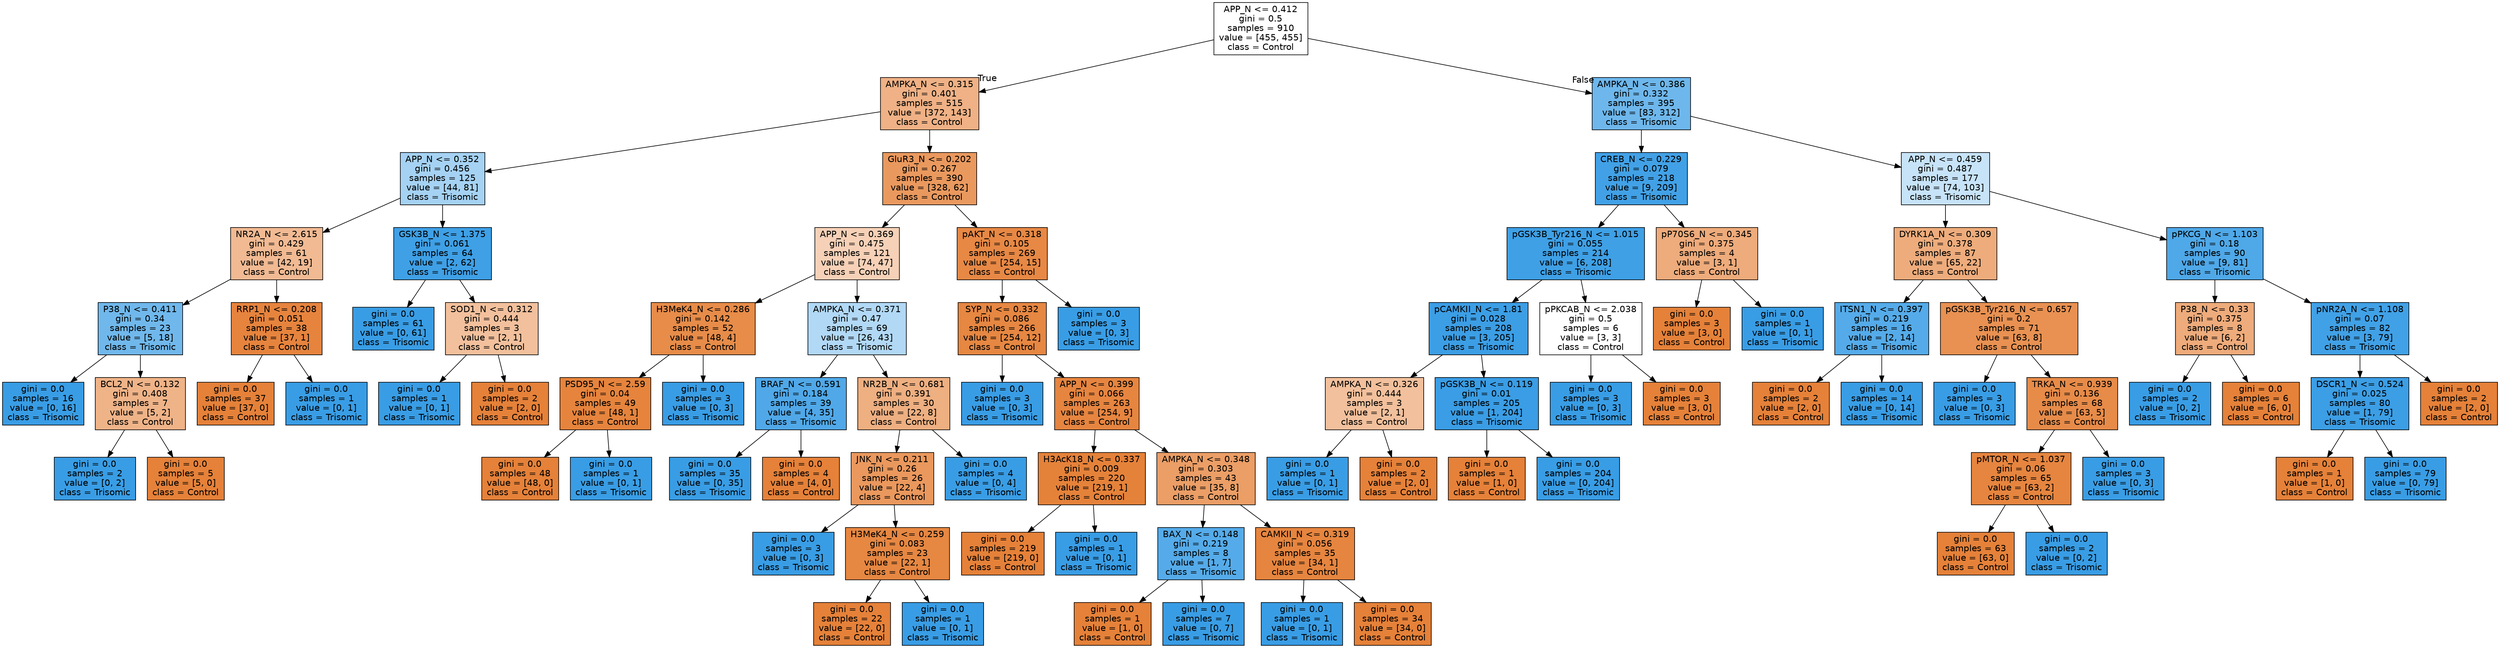 digraph Tree {
node [shape=box, style="filled", color="black", fontname="helvetica"] ;
edge [fontname="helvetica"] ;
0 [label="APP_N <= 0.412\ngini = 0.5\nsamples = 910\nvalue = [455, 455]\nclass = Control", fillcolor="#ffffff"] ;
1 [label="AMPKA_N <= 0.315\ngini = 0.401\nsamples = 515\nvalue = [372, 143]\nclass = Control", fillcolor="#efb185"] ;
0 -> 1 [labeldistance=2.5, labelangle=45, headlabel="True"] ;
2 [label="APP_N <= 0.352\ngini = 0.456\nsamples = 125\nvalue = [44, 81]\nclass = Trisomic", fillcolor="#a5d2f3"] ;
1 -> 2 ;
3 [label="NR2A_N <= 2.615\ngini = 0.429\nsamples = 61\nvalue = [42, 19]\nclass = Control", fillcolor="#f1ba93"] ;
2 -> 3 ;
4 [label="P38_N <= 0.411\ngini = 0.34\nsamples = 23\nvalue = [5, 18]\nclass = Trisomic", fillcolor="#70b8ec"] ;
3 -> 4 ;
5 [label="gini = 0.0\nsamples = 16\nvalue = [0, 16]\nclass = Trisomic", fillcolor="#399de5"] ;
4 -> 5 ;
6 [label="BCL2_N <= 0.132\ngini = 0.408\nsamples = 7\nvalue = [5, 2]\nclass = Control", fillcolor="#efb388"] ;
4 -> 6 ;
7 [label="gini = 0.0\nsamples = 2\nvalue = [0, 2]\nclass = Trisomic", fillcolor="#399de5"] ;
6 -> 7 ;
8 [label="gini = 0.0\nsamples = 5\nvalue = [5, 0]\nclass = Control", fillcolor="#e58139"] ;
6 -> 8 ;
9 [label="RRP1_N <= 0.208\ngini = 0.051\nsamples = 38\nvalue = [37, 1]\nclass = Control", fillcolor="#e6843e"] ;
3 -> 9 ;
10 [label="gini = 0.0\nsamples = 37\nvalue = [37, 0]\nclass = Control", fillcolor="#e58139"] ;
9 -> 10 ;
11 [label="gini = 0.0\nsamples = 1\nvalue = [0, 1]\nclass = Trisomic", fillcolor="#399de5"] ;
9 -> 11 ;
12 [label="GSK3B_N <= 1.375\ngini = 0.061\nsamples = 64\nvalue = [2, 62]\nclass = Trisomic", fillcolor="#3fa0e6"] ;
2 -> 12 ;
13 [label="gini = 0.0\nsamples = 61\nvalue = [0, 61]\nclass = Trisomic", fillcolor="#399de5"] ;
12 -> 13 ;
14 [label="SOD1_N <= 0.312\ngini = 0.444\nsamples = 3\nvalue = [2, 1]\nclass = Control", fillcolor="#f2c09c"] ;
12 -> 14 ;
15 [label="gini = 0.0\nsamples = 1\nvalue = [0, 1]\nclass = Trisomic", fillcolor="#399de5"] ;
14 -> 15 ;
16 [label="gini = 0.0\nsamples = 2\nvalue = [2, 0]\nclass = Control", fillcolor="#e58139"] ;
14 -> 16 ;
17 [label="GluR3_N <= 0.202\ngini = 0.267\nsamples = 390\nvalue = [328, 62]\nclass = Control", fillcolor="#ea995e"] ;
1 -> 17 ;
18 [label="APP_N <= 0.369\ngini = 0.475\nsamples = 121\nvalue = [74, 47]\nclass = Control", fillcolor="#f6d1b7"] ;
17 -> 18 ;
19 [label="H3MeK4_N <= 0.286\ngini = 0.142\nsamples = 52\nvalue = [48, 4]\nclass = Control", fillcolor="#e78c49"] ;
18 -> 19 ;
20 [label="PSD95_N <= 2.59\ngini = 0.04\nsamples = 49\nvalue = [48, 1]\nclass = Control", fillcolor="#e6843d"] ;
19 -> 20 ;
21 [label="gini = 0.0\nsamples = 48\nvalue = [48, 0]\nclass = Control", fillcolor="#e58139"] ;
20 -> 21 ;
22 [label="gini = 0.0\nsamples = 1\nvalue = [0, 1]\nclass = Trisomic", fillcolor="#399de5"] ;
20 -> 22 ;
23 [label="gini = 0.0\nsamples = 3\nvalue = [0, 3]\nclass = Trisomic", fillcolor="#399de5"] ;
19 -> 23 ;
24 [label="AMPKA_N <= 0.371\ngini = 0.47\nsamples = 69\nvalue = [26, 43]\nclass = Trisomic", fillcolor="#b1d8f5"] ;
18 -> 24 ;
25 [label="BRAF_N <= 0.591\ngini = 0.184\nsamples = 39\nvalue = [4, 35]\nclass = Trisomic", fillcolor="#50a8e8"] ;
24 -> 25 ;
26 [label="gini = 0.0\nsamples = 35\nvalue = [0, 35]\nclass = Trisomic", fillcolor="#399de5"] ;
25 -> 26 ;
27 [label="gini = 0.0\nsamples = 4\nvalue = [4, 0]\nclass = Control", fillcolor="#e58139"] ;
25 -> 27 ;
28 [label="NR2B_N <= 0.681\ngini = 0.391\nsamples = 30\nvalue = [22, 8]\nclass = Control", fillcolor="#eeaf81"] ;
24 -> 28 ;
29 [label="JNK_N <= 0.211\ngini = 0.26\nsamples = 26\nvalue = [22, 4]\nclass = Control", fillcolor="#ea985d"] ;
28 -> 29 ;
30 [label="gini = 0.0\nsamples = 3\nvalue = [0, 3]\nclass = Trisomic", fillcolor="#399de5"] ;
29 -> 30 ;
31 [label="H3MeK4_N <= 0.259\ngini = 0.083\nsamples = 23\nvalue = [22, 1]\nclass = Control", fillcolor="#e68742"] ;
29 -> 31 ;
32 [label="gini = 0.0\nsamples = 22\nvalue = [22, 0]\nclass = Control", fillcolor="#e58139"] ;
31 -> 32 ;
33 [label="gini = 0.0\nsamples = 1\nvalue = [0, 1]\nclass = Trisomic", fillcolor="#399de5"] ;
31 -> 33 ;
34 [label="gini = 0.0\nsamples = 4\nvalue = [0, 4]\nclass = Trisomic", fillcolor="#399de5"] ;
28 -> 34 ;
35 [label="pAKT_N <= 0.318\ngini = 0.105\nsamples = 269\nvalue = [254, 15]\nclass = Control", fillcolor="#e78845"] ;
17 -> 35 ;
36 [label="SYP_N <= 0.332\ngini = 0.086\nsamples = 266\nvalue = [254, 12]\nclass = Control", fillcolor="#e68742"] ;
35 -> 36 ;
37 [label="gini = 0.0\nsamples = 3\nvalue = [0, 3]\nclass = Trisomic", fillcolor="#399de5"] ;
36 -> 37 ;
38 [label="APP_N <= 0.399\ngini = 0.066\nsamples = 263\nvalue = [254, 9]\nclass = Control", fillcolor="#e68540"] ;
36 -> 38 ;
39 [label="H3AcK18_N <= 0.337\ngini = 0.009\nsamples = 220\nvalue = [219, 1]\nclass = Control", fillcolor="#e5823a"] ;
38 -> 39 ;
40 [label="gini = 0.0\nsamples = 219\nvalue = [219, 0]\nclass = Control", fillcolor="#e58139"] ;
39 -> 40 ;
41 [label="gini = 0.0\nsamples = 1\nvalue = [0, 1]\nclass = Trisomic", fillcolor="#399de5"] ;
39 -> 41 ;
42 [label="AMPKA_N <= 0.348\ngini = 0.303\nsamples = 43\nvalue = [35, 8]\nclass = Control", fillcolor="#eb9e66"] ;
38 -> 42 ;
43 [label="BAX_N <= 0.148\ngini = 0.219\nsamples = 8\nvalue = [1, 7]\nclass = Trisomic", fillcolor="#55abe9"] ;
42 -> 43 ;
44 [label="gini = 0.0\nsamples = 1\nvalue = [1, 0]\nclass = Control", fillcolor="#e58139"] ;
43 -> 44 ;
45 [label="gini = 0.0\nsamples = 7\nvalue = [0, 7]\nclass = Trisomic", fillcolor="#399de5"] ;
43 -> 45 ;
46 [label="CAMKII_N <= 0.319\ngini = 0.056\nsamples = 35\nvalue = [34, 1]\nclass = Control", fillcolor="#e6853f"] ;
42 -> 46 ;
47 [label="gini = 0.0\nsamples = 1\nvalue = [0, 1]\nclass = Trisomic", fillcolor="#399de5"] ;
46 -> 47 ;
48 [label="gini = 0.0\nsamples = 34\nvalue = [34, 0]\nclass = Control", fillcolor="#e58139"] ;
46 -> 48 ;
49 [label="gini = 0.0\nsamples = 3\nvalue = [0, 3]\nclass = Trisomic", fillcolor="#399de5"] ;
35 -> 49 ;
50 [label="AMPKA_N <= 0.386\ngini = 0.332\nsamples = 395\nvalue = [83, 312]\nclass = Trisomic", fillcolor="#6eb7ec"] ;
0 -> 50 [labeldistance=2.5, labelangle=-45, headlabel="False"] ;
51 [label="CREB_N <= 0.229\ngini = 0.079\nsamples = 218\nvalue = [9, 209]\nclass = Trisomic", fillcolor="#42a1e6"] ;
50 -> 51 ;
52 [label="pGSK3B_Tyr216_N <= 1.015\ngini = 0.055\nsamples = 214\nvalue = [6, 208]\nclass = Trisomic", fillcolor="#3fa0e6"] ;
51 -> 52 ;
53 [label="pCAMKII_N <= 1.81\ngini = 0.028\nsamples = 208\nvalue = [3, 205]\nclass = Trisomic", fillcolor="#3c9ee5"] ;
52 -> 53 ;
54 [label="AMPKA_N <= 0.326\ngini = 0.444\nsamples = 3\nvalue = [2, 1]\nclass = Control", fillcolor="#f2c09c"] ;
53 -> 54 ;
55 [label="gini = 0.0\nsamples = 1\nvalue = [0, 1]\nclass = Trisomic", fillcolor="#399de5"] ;
54 -> 55 ;
56 [label="gini = 0.0\nsamples = 2\nvalue = [2, 0]\nclass = Control", fillcolor="#e58139"] ;
54 -> 56 ;
57 [label="pGSK3B_N <= 0.119\ngini = 0.01\nsamples = 205\nvalue = [1, 204]\nclass = Trisomic", fillcolor="#3a9de5"] ;
53 -> 57 ;
58 [label="gini = 0.0\nsamples = 1\nvalue = [1, 0]\nclass = Control", fillcolor="#e58139"] ;
57 -> 58 ;
59 [label="gini = 0.0\nsamples = 204\nvalue = [0, 204]\nclass = Trisomic", fillcolor="#399de5"] ;
57 -> 59 ;
60 [label="pPKCAB_N <= 2.038\ngini = 0.5\nsamples = 6\nvalue = [3, 3]\nclass = Control", fillcolor="#ffffff"] ;
52 -> 60 ;
61 [label="gini = 0.0\nsamples = 3\nvalue = [0, 3]\nclass = Trisomic", fillcolor="#399de5"] ;
60 -> 61 ;
62 [label="gini = 0.0\nsamples = 3\nvalue = [3, 0]\nclass = Control", fillcolor="#e58139"] ;
60 -> 62 ;
63 [label="pP70S6_N <= 0.345\ngini = 0.375\nsamples = 4\nvalue = [3, 1]\nclass = Control", fillcolor="#eeab7b"] ;
51 -> 63 ;
64 [label="gini = 0.0\nsamples = 3\nvalue = [3, 0]\nclass = Control", fillcolor="#e58139"] ;
63 -> 64 ;
65 [label="gini = 0.0\nsamples = 1\nvalue = [0, 1]\nclass = Trisomic", fillcolor="#399de5"] ;
63 -> 65 ;
66 [label="APP_N <= 0.459\ngini = 0.487\nsamples = 177\nvalue = [74, 103]\nclass = Trisomic", fillcolor="#c7e3f8"] ;
50 -> 66 ;
67 [label="DYRK1A_N <= 0.309\ngini = 0.378\nsamples = 87\nvalue = [65, 22]\nclass = Control", fillcolor="#eeac7c"] ;
66 -> 67 ;
68 [label="ITSN1_N <= 0.397\ngini = 0.219\nsamples = 16\nvalue = [2, 14]\nclass = Trisomic", fillcolor="#55abe9"] ;
67 -> 68 ;
69 [label="gini = 0.0\nsamples = 2\nvalue = [2, 0]\nclass = Control", fillcolor="#e58139"] ;
68 -> 69 ;
70 [label="gini = 0.0\nsamples = 14\nvalue = [0, 14]\nclass = Trisomic", fillcolor="#399de5"] ;
68 -> 70 ;
71 [label="pGSK3B_Tyr216_N <= 0.657\ngini = 0.2\nsamples = 71\nvalue = [63, 8]\nclass = Control", fillcolor="#e89152"] ;
67 -> 71 ;
72 [label="gini = 0.0\nsamples = 3\nvalue = [0, 3]\nclass = Trisomic", fillcolor="#399de5"] ;
71 -> 72 ;
73 [label="TRKA_N <= 0.939\ngini = 0.136\nsamples = 68\nvalue = [63, 5]\nclass = Control", fillcolor="#e78b49"] ;
71 -> 73 ;
74 [label="pMTOR_N <= 1.037\ngini = 0.06\nsamples = 65\nvalue = [63, 2]\nclass = Control", fillcolor="#e6853f"] ;
73 -> 74 ;
75 [label="gini = 0.0\nsamples = 63\nvalue = [63, 0]\nclass = Control", fillcolor="#e58139"] ;
74 -> 75 ;
76 [label="gini = 0.0\nsamples = 2\nvalue = [0, 2]\nclass = Trisomic", fillcolor="#399de5"] ;
74 -> 76 ;
77 [label="gini = 0.0\nsamples = 3\nvalue = [0, 3]\nclass = Trisomic", fillcolor="#399de5"] ;
73 -> 77 ;
78 [label="pPKCG_N <= 1.103\ngini = 0.18\nsamples = 90\nvalue = [9, 81]\nclass = Trisomic", fillcolor="#4fa8e8"] ;
66 -> 78 ;
79 [label="P38_N <= 0.33\ngini = 0.375\nsamples = 8\nvalue = [6, 2]\nclass = Control", fillcolor="#eeab7b"] ;
78 -> 79 ;
80 [label="gini = 0.0\nsamples = 2\nvalue = [0, 2]\nclass = Trisomic", fillcolor="#399de5"] ;
79 -> 80 ;
81 [label="gini = 0.0\nsamples = 6\nvalue = [6, 0]\nclass = Control", fillcolor="#e58139"] ;
79 -> 81 ;
82 [label="pNR2A_N <= 1.108\ngini = 0.07\nsamples = 82\nvalue = [3, 79]\nclass = Trisomic", fillcolor="#41a1e6"] ;
78 -> 82 ;
83 [label="DSCR1_N <= 0.524\ngini = 0.025\nsamples = 80\nvalue = [1, 79]\nclass = Trisomic", fillcolor="#3c9ee5"] ;
82 -> 83 ;
84 [label="gini = 0.0\nsamples = 1\nvalue = [1, 0]\nclass = Control", fillcolor="#e58139"] ;
83 -> 84 ;
85 [label="gini = 0.0\nsamples = 79\nvalue = [0, 79]\nclass = Trisomic", fillcolor="#399de5"] ;
83 -> 85 ;
86 [label="gini = 0.0\nsamples = 2\nvalue = [2, 0]\nclass = Control", fillcolor="#e58139"] ;
82 -> 86 ;
}